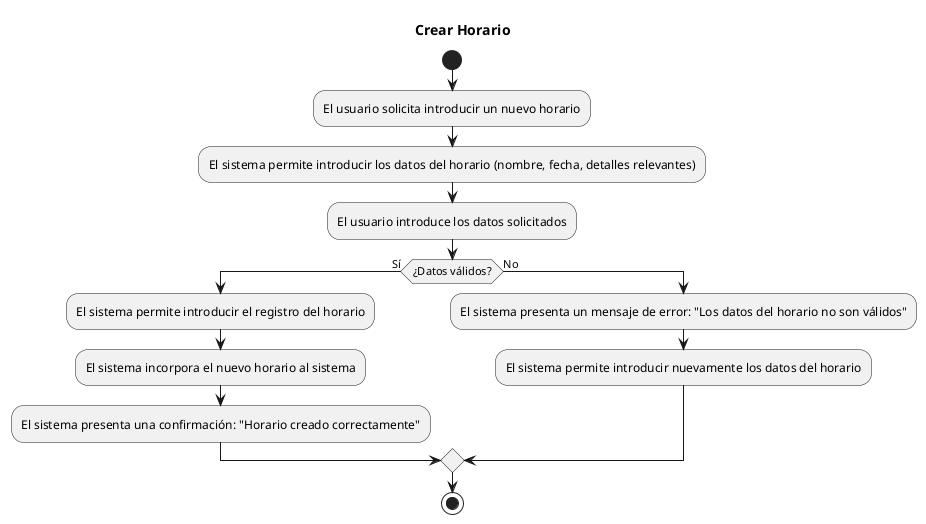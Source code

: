 @startuml

title Crear Horario

start
:El usuario solicita introducir un nuevo horario;
:El sistema permite introducir los datos del horario (nombre, fecha, detalles relevantes);
:El usuario introduce los datos solicitados;
if (¿Datos válidos?) then (Sí)
:El sistema permite introducir el registro del horario;
:El sistema incorpora el nuevo horario al sistema;
:El sistema presenta una confirmación: "Horario creado correctamente";
else (No)
:El sistema presenta un mensaje de error: "Los datos del horario no son válidos";
:El sistema permite introducir nuevamente los datos del horario;
endif
stop

@enduml